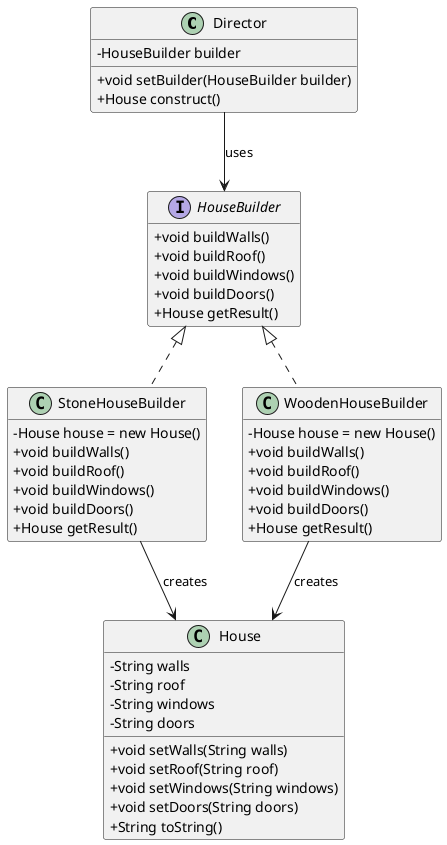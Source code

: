 @startuml
'hide circle
hide empty members


skinparam classAttributeIconSize 0

class Director {
    - HouseBuilder builder
    +void setBuilder(HouseBuilder builder)
    +House construct()
}

interface HouseBuilder{
    +void buildWalls()
    +void buildRoof()
    +void buildWindows()
    +void buildDoors()
    +House getResult()
}

class House {
    -String walls
    -String roof
    -String windows
    -String doors
    +void setWalls(String walls)
    +void setRoof(String roof)
    +void setWindows(String windows)
    +void setDoors(String doors)
    +String toString()
}

class StoneHouseBuilder implements HouseBuilder {
    -House house = new House()
    +void buildWalls()
    +void buildRoof()
    +void buildWindows()
    +void buildDoors()
    +House getResult()
}

class WoodenHouseBuilder implements HouseBuilder {
    -House house = new House()
    +void buildWalls()
    +void buildRoof()
    +void buildWindows()
    +void buildDoors()
    +House getResult()
}

Director --> HouseBuilder: uses
'HouseBuilder <|-- StoneHouseBuilder
'HouseBuilder <|-- WoodenHouseBuilder
StoneHouseBuilder --> House: creates
WoodenHouseBuilder --> House: creates

@enduml